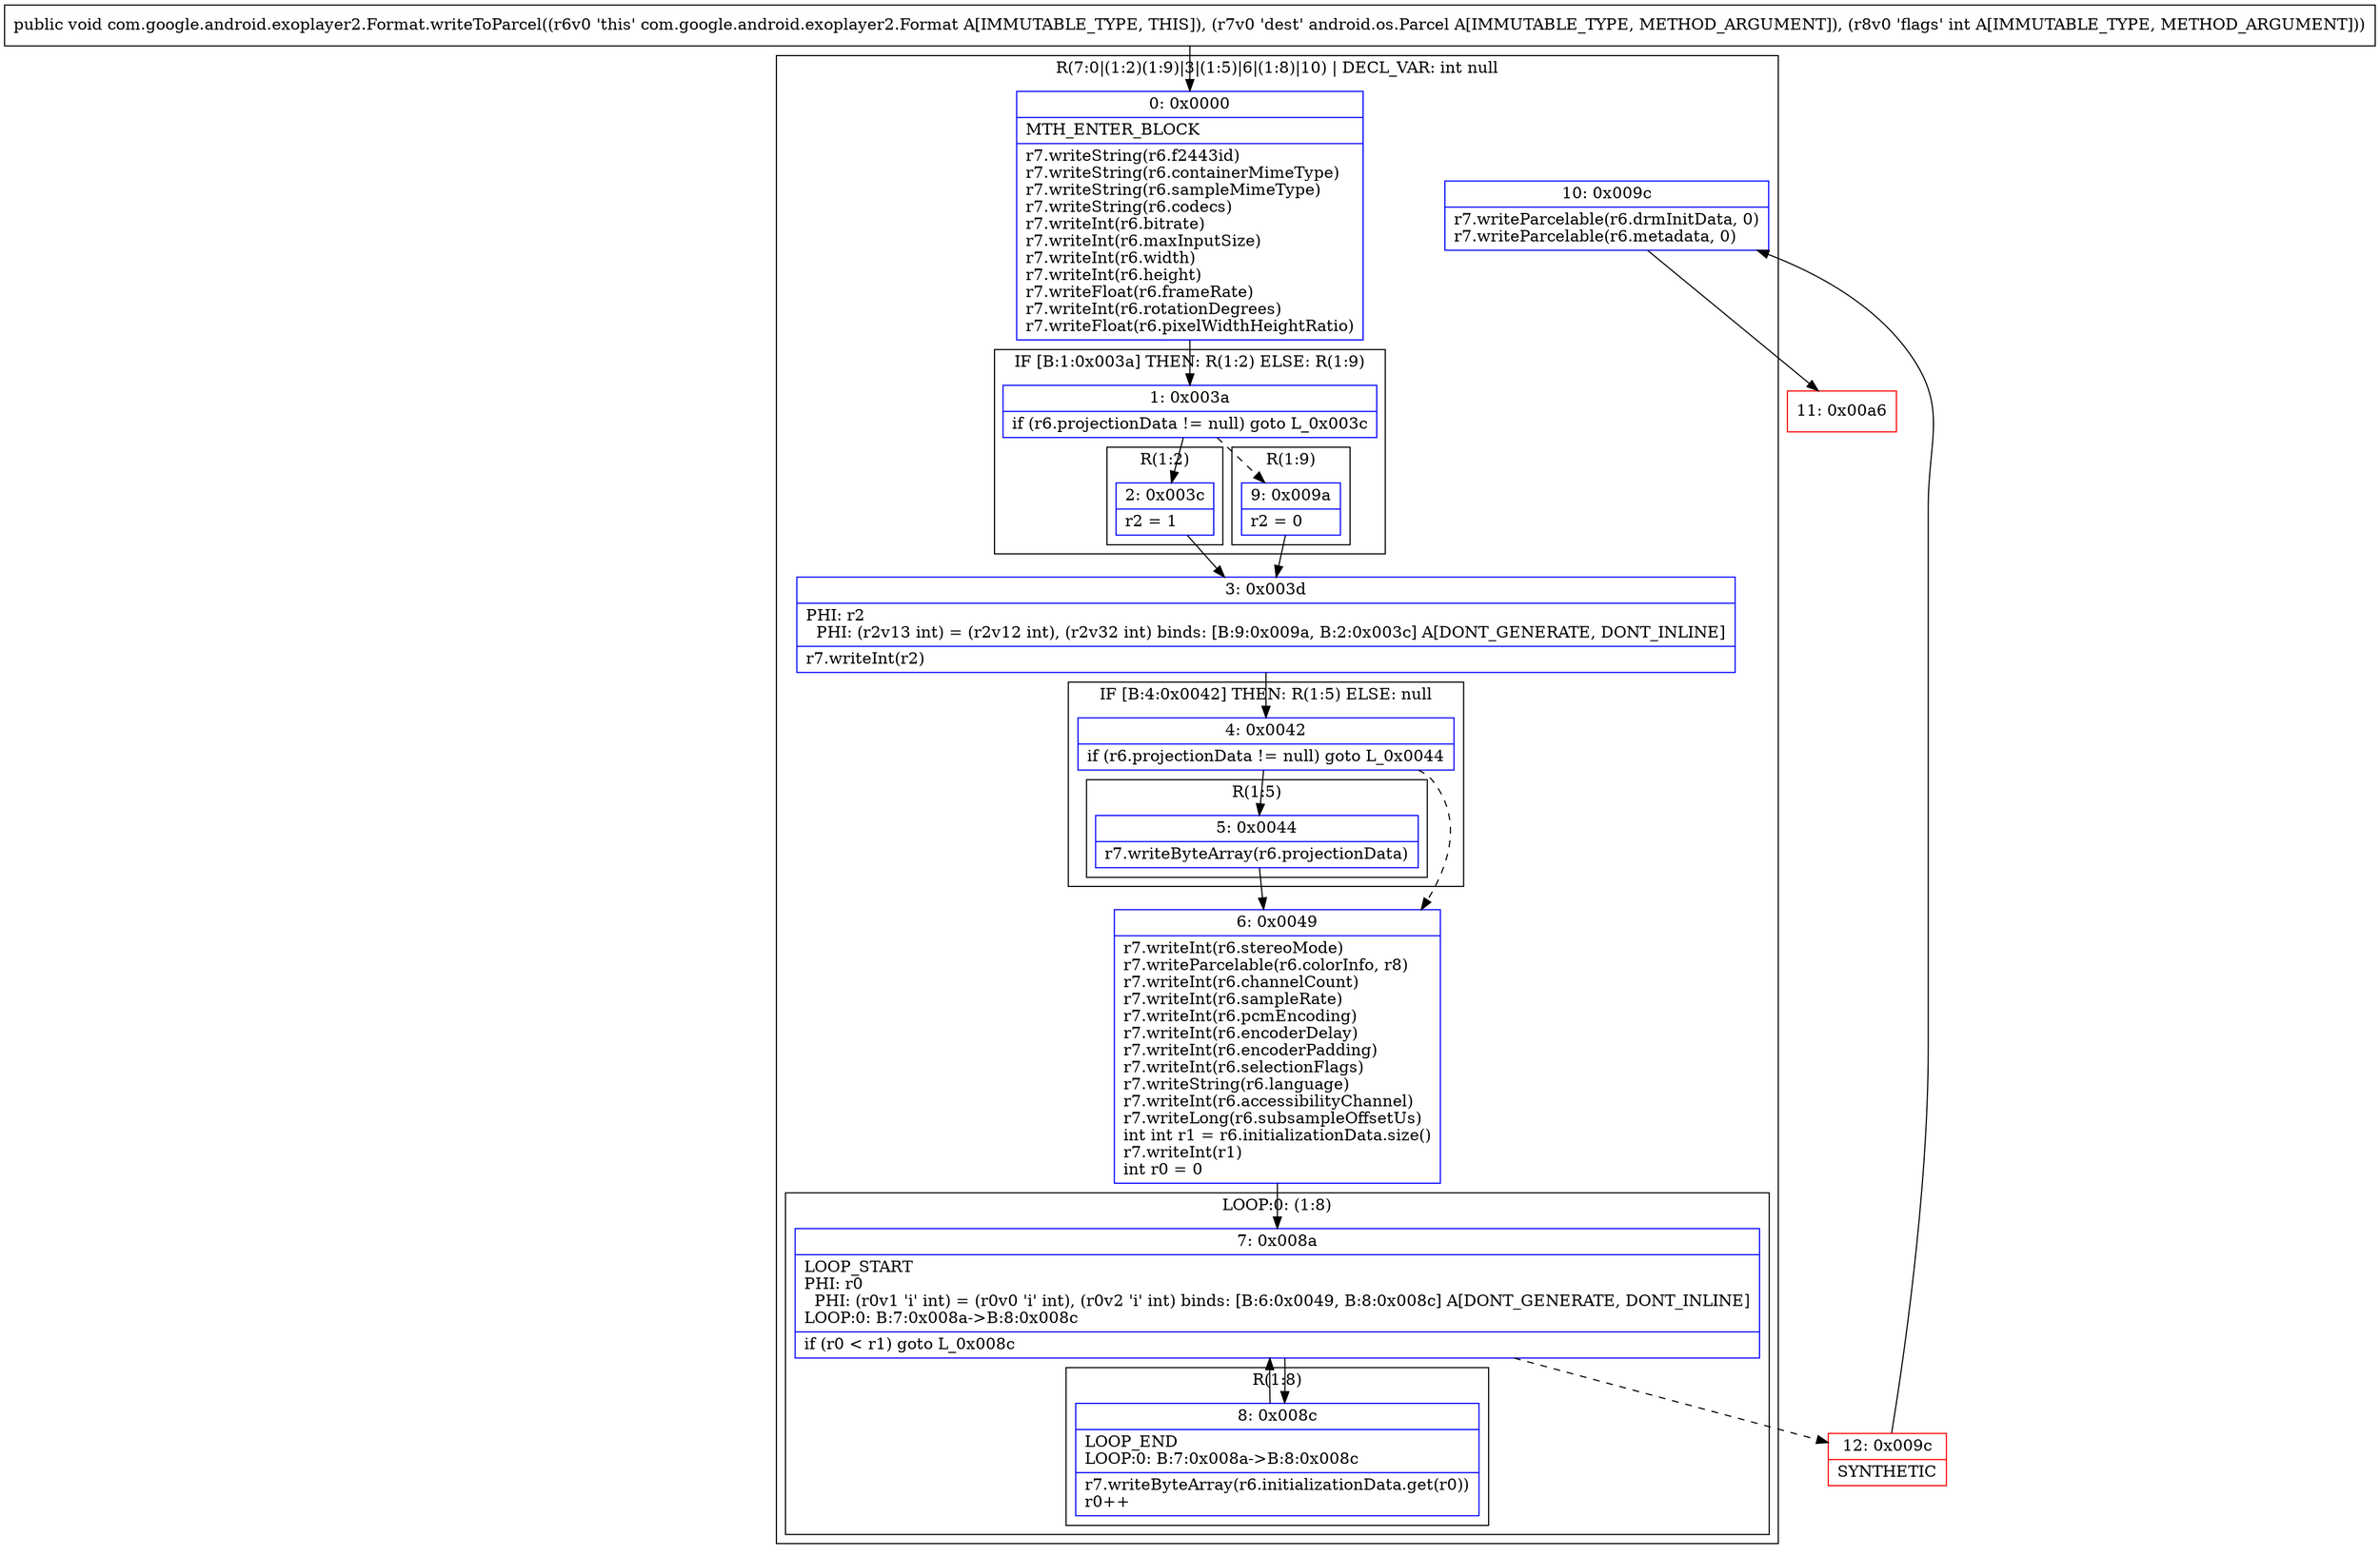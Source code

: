 digraph "CFG forcom.google.android.exoplayer2.Format.writeToParcel(Landroid\/os\/Parcel;I)V" {
subgraph cluster_Region_720526139 {
label = "R(7:0|(1:2)(1:9)|3|(1:5)|6|(1:8)|10) | DECL_VAR: int null\l";
node [shape=record,color=blue];
Node_0 [shape=record,label="{0\:\ 0x0000|MTH_ENTER_BLOCK\l|r7.writeString(r6.f2443id)\lr7.writeString(r6.containerMimeType)\lr7.writeString(r6.sampleMimeType)\lr7.writeString(r6.codecs)\lr7.writeInt(r6.bitrate)\lr7.writeInt(r6.maxInputSize)\lr7.writeInt(r6.width)\lr7.writeInt(r6.height)\lr7.writeFloat(r6.frameRate)\lr7.writeInt(r6.rotationDegrees)\lr7.writeFloat(r6.pixelWidthHeightRatio)\l}"];
subgraph cluster_IfRegion_151377675 {
label = "IF [B:1:0x003a] THEN: R(1:2) ELSE: R(1:9)";
node [shape=record,color=blue];
Node_1 [shape=record,label="{1\:\ 0x003a|if (r6.projectionData != null) goto L_0x003c\l}"];
subgraph cluster_Region_1424295470 {
label = "R(1:2)";
node [shape=record,color=blue];
Node_2 [shape=record,label="{2\:\ 0x003c|r2 = 1\l}"];
}
subgraph cluster_Region_120373401 {
label = "R(1:9)";
node [shape=record,color=blue];
Node_9 [shape=record,label="{9\:\ 0x009a|r2 = 0\l}"];
}
}
Node_3 [shape=record,label="{3\:\ 0x003d|PHI: r2 \l  PHI: (r2v13 int) = (r2v12 int), (r2v32 int) binds: [B:9:0x009a, B:2:0x003c] A[DONT_GENERATE, DONT_INLINE]\l|r7.writeInt(r2)\l}"];
subgraph cluster_IfRegion_418758717 {
label = "IF [B:4:0x0042] THEN: R(1:5) ELSE: null";
node [shape=record,color=blue];
Node_4 [shape=record,label="{4\:\ 0x0042|if (r6.projectionData != null) goto L_0x0044\l}"];
subgraph cluster_Region_1434122463 {
label = "R(1:5)";
node [shape=record,color=blue];
Node_5 [shape=record,label="{5\:\ 0x0044|r7.writeByteArray(r6.projectionData)\l}"];
}
}
Node_6 [shape=record,label="{6\:\ 0x0049|r7.writeInt(r6.stereoMode)\lr7.writeParcelable(r6.colorInfo, r8)\lr7.writeInt(r6.channelCount)\lr7.writeInt(r6.sampleRate)\lr7.writeInt(r6.pcmEncoding)\lr7.writeInt(r6.encoderDelay)\lr7.writeInt(r6.encoderPadding)\lr7.writeInt(r6.selectionFlags)\lr7.writeString(r6.language)\lr7.writeInt(r6.accessibilityChannel)\lr7.writeLong(r6.subsampleOffsetUs)\lint int r1 = r6.initializationData.size()\lr7.writeInt(r1)\lint r0 = 0\l}"];
subgraph cluster_LoopRegion_1639764436 {
label = "LOOP:0: (1:8)";
node [shape=record,color=blue];
Node_7 [shape=record,label="{7\:\ 0x008a|LOOP_START\lPHI: r0 \l  PHI: (r0v1 'i' int) = (r0v0 'i' int), (r0v2 'i' int) binds: [B:6:0x0049, B:8:0x008c] A[DONT_GENERATE, DONT_INLINE]\lLOOP:0: B:7:0x008a\-\>B:8:0x008c\l|if (r0 \< r1) goto L_0x008c\l}"];
subgraph cluster_Region_16121202 {
label = "R(1:8)";
node [shape=record,color=blue];
Node_8 [shape=record,label="{8\:\ 0x008c|LOOP_END\lLOOP:0: B:7:0x008a\-\>B:8:0x008c\l|r7.writeByteArray(r6.initializationData.get(r0))\lr0++\l}"];
}
}
Node_10 [shape=record,label="{10\:\ 0x009c|r7.writeParcelable(r6.drmInitData, 0)\lr7.writeParcelable(r6.metadata, 0)\l}"];
}
Node_11 [shape=record,color=red,label="{11\:\ 0x00a6}"];
Node_12 [shape=record,color=red,label="{12\:\ 0x009c|SYNTHETIC\l}"];
MethodNode[shape=record,label="{public void com.google.android.exoplayer2.Format.writeToParcel((r6v0 'this' com.google.android.exoplayer2.Format A[IMMUTABLE_TYPE, THIS]), (r7v0 'dest' android.os.Parcel A[IMMUTABLE_TYPE, METHOD_ARGUMENT]), (r8v0 'flags' int A[IMMUTABLE_TYPE, METHOD_ARGUMENT])) }"];
MethodNode -> Node_0;
Node_0 -> Node_1;
Node_1 -> Node_2;
Node_1 -> Node_9[style=dashed];
Node_2 -> Node_3;
Node_9 -> Node_3;
Node_3 -> Node_4;
Node_4 -> Node_5;
Node_4 -> Node_6[style=dashed];
Node_5 -> Node_6;
Node_6 -> Node_7;
Node_7 -> Node_8;
Node_7 -> Node_12[style=dashed];
Node_8 -> Node_7;
Node_10 -> Node_11;
Node_12 -> Node_10;
}

